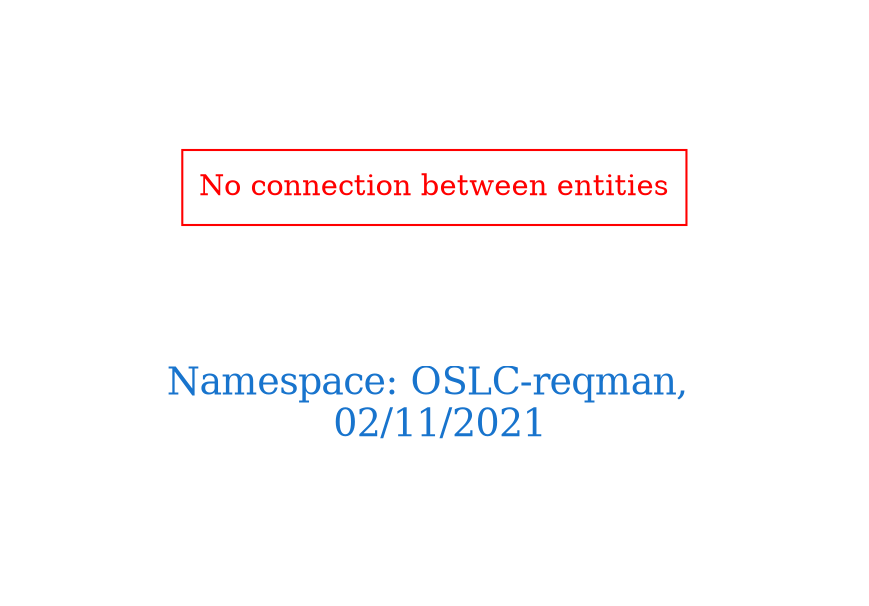 digraph OGIT_ontology {
 graph [ rankdir= LR,pad=1 
fontsize = 18,
fontcolor= dodgerblue3,label = "\n\n\nNamespace: OSLC-reqman, \n 02/11/2021"];
node[shape=polygon];
edge [  color="gray81"];

"No connection between entities" [fontcolor = "red",color="red", shape="polygon"]
}
